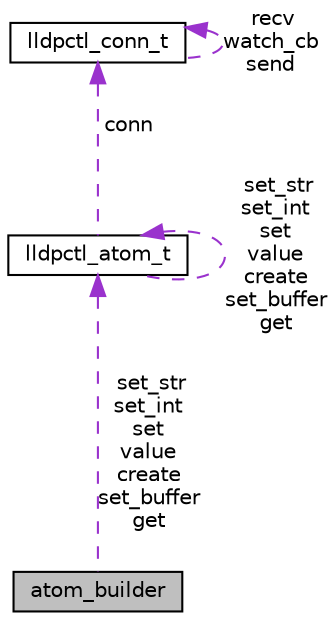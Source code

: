 digraph G
{
  edge [fontname="Helvetica",fontsize="10",labelfontname="Helvetica",labelfontsize="10"];
  node [fontname="Helvetica",fontsize="10",shape=record];
  Node1 [label="atom_builder",height=0.2,width=0.4,color="black", fillcolor="grey75", style="filled" fontcolor="black"];
  Node2 -> Node1 [dir="back",color="darkorchid3",fontsize="10",style="dashed",label=" set_str\nset_int\nset\nvalue\ncreate\nset_buffer\nget" ];
  Node2 [label="lldpctl_atom_t",height=0.2,width=0.4,color="black", fillcolor="white", style="filled",URL="$structlldpctl__atom__t.html"];
  Node3 -> Node2 [dir="back",color="darkorchid3",fontsize="10",style="dashed",label=" conn" ];
  Node3 [label="lldpctl_conn_t",height=0.2,width=0.4,color="black", fillcolor="white", style="filled",URL="$structlldpctl__conn__t.html"];
  Node3 -> Node3 [dir="back",color="darkorchid3",fontsize="10",style="dashed",label=" recv\nwatch_cb\nsend" ];
  Node2 -> Node2 [dir="back",color="darkorchid3",fontsize="10",style="dashed",label=" set_str\nset_int\nset\nvalue\ncreate\nset_buffer\nget" ];
}

